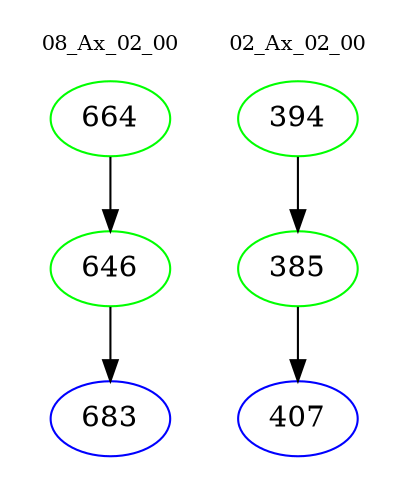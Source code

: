 digraph{
subgraph cluster_0 {
color = white
label = "08_Ax_02_00";
fontsize=10;
T0_664 [label="664", color="green"]
T0_664 -> T0_646 [color="black"]
T0_646 [label="646", color="green"]
T0_646 -> T0_683 [color="black"]
T0_683 [label="683", color="blue"]
}
subgraph cluster_1 {
color = white
label = "02_Ax_02_00";
fontsize=10;
T1_394 [label="394", color="green"]
T1_394 -> T1_385 [color="black"]
T1_385 [label="385", color="green"]
T1_385 -> T1_407 [color="black"]
T1_407 [label="407", color="blue"]
}
}
